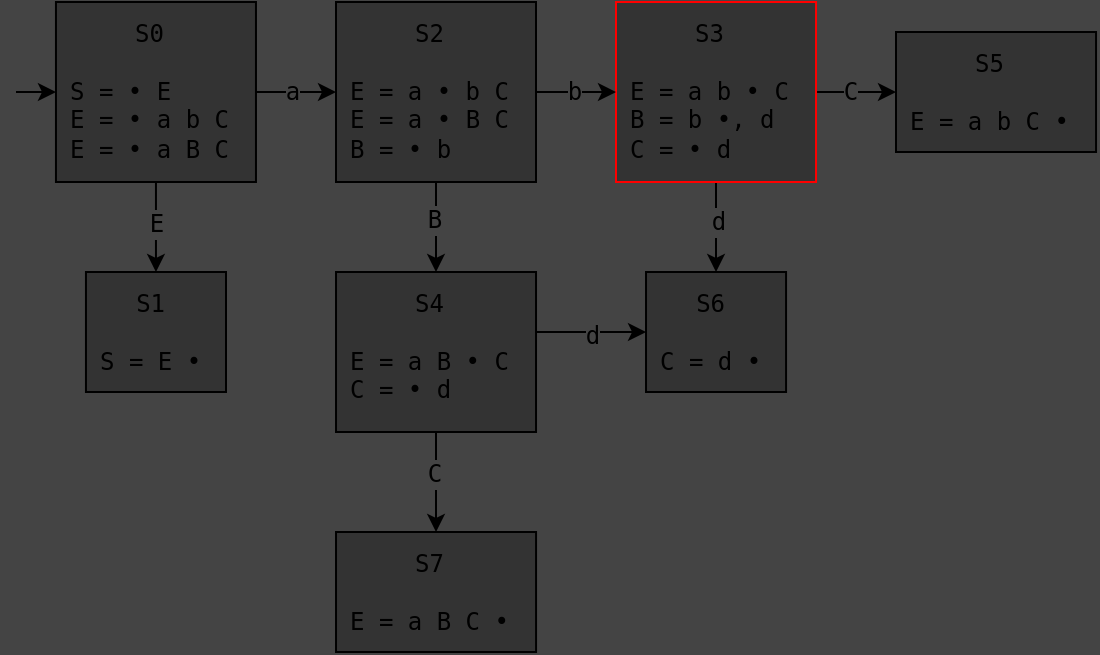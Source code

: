 <mxfile version="25.0.2">
  <diagram name="Page-1" id="PYJ2EbEZMSt3SerLNBYG">
    <mxGraphModel dx="1219" dy="1237" grid="1" gridSize="10" guides="1" tooltips="1" connect="1" arrows="1" fold="1" page="1" pageScale="1" pageWidth="827" pageHeight="1169" background="#444444" math="0" shadow="0">
      <root>
        <mxCell id="0" />
        <mxCell id="1" parent="0" />
        <mxCell id="hS7_LjZfpNOxfmpkIFcN-10" style="edgeStyle=orthogonalEdgeStyle;rounded=0;orthogonalLoop=1;jettySize=auto;html=1;fontFamily=monospace;fontSize=12;fontColor=default;" parent="1" source="hS7_LjZfpNOxfmpkIFcN-1" target="hS7_LjZfpNOxfmpkIFcN-6" edge="1">
          <mxGeometry relative="1" as="geometry">
            <Array as="points" />
          </mxGeometry>
        </mxCell>
        <mxCell id="hS7_LjZfpNOxfmpkIFcN-14" value="a" style="edgeLabel;html=1;align=center;verticalAlign=middle;resizable=0;points=[];rounded=0;strokeColor=default;spacing=10;fontFamily=monospace;fontSize=12;fontColor=default;fillColor=default;labelBackgroundColor=#444444;" parent="hS7_LjZfpNOxfmpkIFcN-10" vertex="1" connectable="0">
          <mxGeometry x="-0.02" relative="1" as="geometry">
            <mxPoint x="-2" as="offset" />
          </mxGeometry>
        </mxCell>
        <mxCell id="hS7_LjZfpNOxfmpkIFcN-31" style="edgeStyle=orthogonalEdgeStyle;rounded=0;orthogonalLoop=1;jettySize=auto;html=1;fontFamily=monospace;fontSize=12;fontColor=default;" parent="1" source="hS7_LjZfpNOxfmpkIFcN-1" target="hS7_LjZfpNOxfmpkIFcN-2" edge="1">
          <mxGeometry relative="1" as="geometry" />
        </mxCell>
        <mxCell id="hS7_LjZfpNOxfmpkIFcN-32" value="E" style="edgeLabel;html=1;align=center;verticalAlign=middle;resizable=0;points=[];rounded=0;strokeColor=default;spacing=10;fontFamily=monospace;fontSize=12;fontColor=default;fillColor=default;labelBackgroundColor=#444444;" parent="hS7_LjZfpNOxfmpkIFcN-31" vertex="1" connectable="0">
          <mxGeometry x="0.259" y="-1" relative="1" as="geometry">
            <mxPoint x="1" y="-8" as="offset" />
          </mxGeometry>
        </mxCell>
        <mxCell id="hS7_LjZfpNOxfmpkIFcN-1" value="&lt;div style=&quot;text-align: center;&quot;&gt;S0&lt;/div&gt;&lt;div&gt;&lt;br&gt;&lt;/div&gt;S = •&amp;nbsp;E&lt;div&gt;E =&amp;nbsp;&lt;span style=&quot;background-color: initial;&quot;&gt;•&lt;/span&gt;&lt;span style=&quot;background-color: initial;&quot;&gt;&amp;nbsp;a b C&lt;/span&gt;&lt;/div&gt;&lt;div&gt;E =&amp;nbsp;&lt;span style=&quot;background-color: initial;&quot;&gt;•&lt;/span&gt;&lt;span style=&quot;background-color: initial;&quot;&gt;&amp;nbsp;a B C&lt;br&gt;&lt;/span&gt;&lt;/div&gt;" style="rounded=0;whiteSpace=wrap;html=1;fontFamily=monospace;align=left;spacing=7;verticalAlign=top;spacingTop=-3;fillColor=#333333;" parent="1" vertex="1">
          <mxGeometry x="49.98" y="25" width="100" height="90" as="geometry" />
        </mxCell>
        <mxCell id="hS7_LjZfpNOxfmpkIFcN-2" value="&lt;div style=&quot;text-align: center;&quot;&gt;S1&lt;/div&gt;&lt;div&gt;&lt;br&gt;&lt;/div&gt;&lt;div&gt;S = E&amp;nbsp;&lt;span style=&quot;background-color: initial;&quot;&gt;•&lt;/span&gt;&lt;/div&gt;" style="rounded=0;whiteSpace=wrap;html=1;fontFamily=monospace;align=left;spacing=7;verticalAlign=top;spacingTop=-3;fillColor=#333333;" parent="1" vertex="1">
          <mxGeometry x="64.98" y="160" width="70.02" height="60" as="geometry" />
        </mxCell>
        <mxCell id="zd5rfagbptxv0MgjASE6-4" style="edgeStyle=orthogonalEdgeStyle;rounded=0;orthogonalLoop=1;jettySize=auto;html=1;" parent="1" source="hS7_LjZfpNOxfmpkIFcN-4" target="hS7_LjZfpNOxfmpkIFcN-22" edge="1">
          <mxGeometry relative="1" as="geometry">
            <Array as="points">
              <mxPoint x="310" y="190" />
              <mxPoint x="310" y="190" />
            </Array>
          </mxGeometry>
        </mxCell>
        <mxCell id="zd5rfagbptxv0MgjASE6-10" value="d" style="edgeLabel;html=1;align=center;verticalAlign=middle;resizable=0;points=[];rounded=0;strokeColor=default;spacing=10;fontFamily=monospace;fontSize=12;fontColor=default;labelBackgroundColor=#444444;fillColor=default;gradientColor=none;" parent="zd5rfagbptxv0MgjASE6-4" vertex="1" connectable="0">
          <mxGeometry x="0.018" y="-2" relative="1" as="geometry">
            <mxPoint as="offset" />
          </mxGeometry>
        </mxCell>
        <mxCell id="zd5rfagbptxv0MgjASE6-6" style="edgeStyle=orthogonalEdgeStyle;rounded=0;orthogonalLoop=1;jettySize=auto;html=1;" parent="1" source="hS7_LjZfpNOxfmpkIFcN-4" target="hS7_LjZfpNOxfmpkIFcN-8" edge="1">
          <mxGeometry relative="1" as="geometry" />
        </mxCell>
        <mxCell id="zd5rfagbptxv0MgjASE6-12" value="C" style="edgeLabel;html=1;align=center;verticalAlign=middle;resizable=0;points=[];rounded=0;strokeColor=default;spacing=10;fontFamily=monospace;fontSize=12;fontColor=default;labelBackgroundColor=#444444;fillColor=default;gradientColor=none;" parent="zd5rfagbptxv0MgjASE6-6" vertex="1" connectable="0">
          <mxGeometry x="-0.16" relative="1" as="geometry">
            <mxPoint x="-1" as="offset" />
          </mxGeometry>
        </mxCell>
        <mxCell id="hS7_LjZfpNOxfmpkIFcN-4" value="&lt;div style=&quot;text-align: center;&quot;&gt;S4&lt;/div&gt;&lt;div&gt;&lt;br&gt;&lt;/div&gt;&lt;div&gt;E = a B • C&lt;/div&gt;&lt;div&gt;C =&amp;nbsp;&lt;span style=&quot;background-color: initial;&quot;&gt;• d&lt;/span&gt;&lt;/div&gt;" style="rounded=0;whiteSpace=wrap;html=1;fontFamily=monospace;align=left;spacing=7;verticalAlign=top;spacingTop=-3;fillColor=#333333;" parent="1" vertex="1">
          <mxGeometry x="190.01" y="160" width="100" height="80" as="geometry" />
        </mxCell>
        <mxCell id="zd5rfagbptxv0MgjASE6-2" style="edgeStyle=orthogonalEdgeStyle;rounded=0;orthogonalLoop=1;jettySize=auto;html=1;" parent="1" source="hS7_LjZfpNOxfmpkIFcN-5" target="hS7_LjZfpNOxfmpkIFcN-7" edge="1">
          <mxGeometry relative="1" as="geometry" />
        </mxCell>
        <mxCell id="zd5rfagbptxv0MgjASE6-8" value="C" style="edgeLabel;html=1;align=center;verticalAlign=middle;resizable=0;points=[];rounded=0;strokeColor=default;spacing=10;fontFamily=monospace;fontSize=12;fontColor=default;labelBackgroundColor=#444444;fillColor=default;gradientColor=none;" parent="zd5rfagbptxv0MgjASE6-2" vertex="1" connectable="0">
          <mxGeometry x="-0.151" y="-2" relative="1" as="geometry">
            <mxPoint y="-2" as="offset" />
          </mxGeometry>
        </mxCell>
        <mxCell id="zd5rfagbptxv0MgjASE6-5" style="edgeStyle=orthogonalEdgeStyle;rounded=0;orthogonalLoop=1;jettySize=auto;html=1;" parent="1" source="hS7_LjZfpNOxfmpkIFcN-5" target="hS7_LjZfpNOxfmpkIFcN-22" edge="1">
          <mxGeometry relative="1" as="geometry" />
        </mxCell>
        <mxCell id="zd5rfagbptxv0MgjASE6-9" value="d" style="edgeLabel;html=1;align=center;verticalAlign=middle;resizable=0;points=[];rounded=0;strokeColor=default;spacing=10;fontFamily=monospace;fontSize=12;fontColor=default;labelBackgroundColor=#444444;fillColor=default;gradientColor=none;" parent="zd5rfagbptxv0MgjASE6-5" vertex="1" connectable="0">
          <mxGeometry x="-0.111" y="1" relative="1" as="geometry">
            <mxPoint as="offset" />
          </mxGeometry>
        </mxCell>
        <mxCell id="hS7_LjZfpNOxfmpkIFcN-5" value="&lt;div style=&quot;text-align: center;&quot;&gt;&lt;div&gt;S3&lt;/div&gt;&lt;div style=&quot;text-align: left;&quot;&gt;&lt;br&gt;&lt;/div&gt;&lt;span style=&quot;text-align: left;&quot;&gt;E = a b • C&lt;/span&gt;&lt;div style=&quot;text-align: left;&quot;&gt;B = b&amp;nbsp;&lt;span style=&quot;background-color: initial;&quot;&gt;•, d&lt;/span&gt;&lt;/div&gt;&lt;div style=&quot;text-align: left;&quot;&gt;&lt;span style=&quot;background-color: initial;&quot;&gt;C =&amp;nbsp;&lt;/span&gt;&lt;span style=&quot;background-color: initial;&quot;&gt;• d&lt;/span&gt;&lt;/div&gt;&lt;/div&gt;" style="rounded=0;whiteSpace=wrap;html=1;fontFamily=monospace;align=left;spacing=7;verticalAlign=top;spacingTop=-3;fillColor=#333333;strokeColor=#FF0000;" parent="1" vertex="1">
          <mxGeometry x="330" y="25" width="100.02" height="90" as="geometry" />
        </mxCell>
        <mxCell id="hS7_LjZfpNOxfmpkIFcN-11" style="edgeStyle=orthogonalEdgeStyle;rounded=0;orthogonalLoop=1;jettySize=auto;html=1;fontFamily=monospace;fontSize=12;fontColor=default;" parent="1" source="hS7_LjZfpNOxfmpkIFcN-6" target="hS7_LjZfpNOxfmpkIFcN-5" edge="1">
          <mxGeometry relative="1" as="geometry">
            <Array as="points">
              <mxPoint x="340" y="40" />
              <mxPoint x="340" y="40" />
            </Array>
          </mxGeometry>
        </mxCell>
        <mxCell id="hS7_LjZfpNOxfmpkIFcN-15" value="b" style="edgeLabel;html=1;align=center;verticalAlign=middle;resizable=0;points=[];rounded=0;strokeColor=default;spacing=10;fontFamily=monospace;fontSize=12;fontColor=default;fillColor=default;labelBackgroundColor=#444444;" parent="hS7_LjZfpNOxfmpkIFcN-11" vertex="1" connectable="0">
          <mxGeometry x="-0.18" relative="1" as="geometry">
            <mxPoint x="2" as="offset" />
          </mxGeometry>
        </mxCell>
        <mxCell id="zd5rfagbptxv0MgjASE6-3" style="edgeStyle=orthogonalEdgeStyle;rounded=0;orthogonalLoop=1;jettySize=auto;html=1;" parent="1" source="hS7_LjZfpNOxfmpkIFcN-6" target="hS7_LjZfpNOxfmpkIFcN-4" edge="1">
          <mxGeometry relative="1" as="geometry" />
        </mxCell>
        <mxCell id="zd5rfagbptxv0MgjASE6-11" value="B" style="edgeLabel;html=1;align=center;verticalAlign=middle;resizable=0;points=[];rounded=0;strokeColor=default;spacing=10;fontFamily=monospace;fontSize=12;fontColor=default;labelBackgroundColor=#444444;fillColor=default;gradientColor=none;" parent="zd5rfagbptxv0MgjASE6-3" vertex="1" connectable="0">
          <mxGeometry x="-0.156" y="2" relative="1" as="geometry">
            <mxPoint x="-3" as="offset" />
          </mxGeometry>
        </mxCell>
        <mxCell id="hS7_LjZfpNOxfmpkIFcN-6" value="&lt;div style=&quot;text-align: center;&quot;&gt;S2&lt;/div&gt;&lt;div&gt;&lt;br&gt;&lt;/div&gt;E = a • b C&lt;div&gt;E = a&amp;nbsp;&lt;span style=&quot;background-color: initial;&quot;&gt;•&lt;/span&gt;&lt;span style=&quot;background-color: initial;&quot;&gt;&amp;nbsp;B C&lt;/span&gt;&lt;/div&gt;&lt;div&gt;B =&amp;nbsp;&lt;span style=&quot;background-color: initial;&quot;&gt;•&lt;/span&gt;&lt;span style=&quot;background-color: initial;&quot;&gt;&amp;nbsp;b&lt;/span&gt;&lt;/div&gt;" style="rounded=0;whiteSpace=wrap;html=1;fontFamily=monospace;align=left;spacing=7;verticalAlign=top;spacingTop=-3;fillColor=#333333;" parent="1" vertex="1">
          <mxGeometry x="190" y="25" width="100" height="90" as="geometry" />
        </mxCell>
        <mxCell id="hS7_LjZfpNOxfmpkIFcN-7" value="&lt;div style=&quot;text-align: center;&quot;&gt;S5&lt;/div&gt;&lt;div&gt;&lt;br&gt;&lt;/div&gt;E = a b C •" style="rounded=0;whiteSpace=wrap;html=1;fontFamily=monospace;align=left;spacing=7;verticalAlign=top;spacingTop=-3;fillColor=#333333;" parent="1" vertex="1">
          <mxGeometry x="470" y="40" width="100.02" height="60" as="geometry" />
        </mxCell>
        <mxCell id="hS7_LjZfpNOxfmpkIFcN-8" value="&lt;div style=&quot;text-align: center;&quot;&gt;S7&lt;/div&gt;&lt;div&gt;&lt;br&gt;&lt;/div&gt;E = a B C •" style="rounded=0;whiteSpace=wrap;html=1;fontFamily=monospace;align=left;spacing=7;verticalAlign=top;spacingTop=-3;fillColor=#333333;" parent="1" vertex="1">
          <mxGeometry x="190.01" y="290" width="100.02" height="60" as="geometry" />
        </mxCell>
        <mxCell id="hS7_LjZfpNOxfmpkIFcN-22" value="&lt;div style=&quot;text-align: center;&quot;&gt;S6&lt;/div&gt;&lt;div&gt;&lt;br&gt;&lt;/div&gt;&lt;div&gt;C = d&amp;nbsp;&lt;span style=&quot;background-color: initial;&quot;&gt;•&lt;/span&gt;&lt;br&gt;&lt;/div&gt;" style="rounded=0;whiteSpace=wrap;html=1;fontFamily=monospace;align=left;spacing=7;verticalAlign=top;spacingTop=-3;fillColor=#333333;" parent="1" vertex="1">
          <mxGeometry x="345.01" y="160" width="70.02" height="60" as="geometry" />
        </mxCell>
        <mxCell id="hS7_LjZfpNOxfmpkIFcN-57" value="" style="endArrow=classic;html=1;rounded=0;fontFamily=monospace;fontSize=12;fontColor=default;" parent="1" target="hS7_LjZfpNOxfmpkIFcN-1" edge="1">
          <mxGeometry width="50" height="50" relative="1" as="geometry">
            <mxPoint x="30" y="70" as="sourcePoint" />
            <mxPoint y="40" as="targetPoint" />
          </mxGeometry>
        </mxCell>
      </root>
    </mxGraphModel>
  </diagram>
</mxfile>
